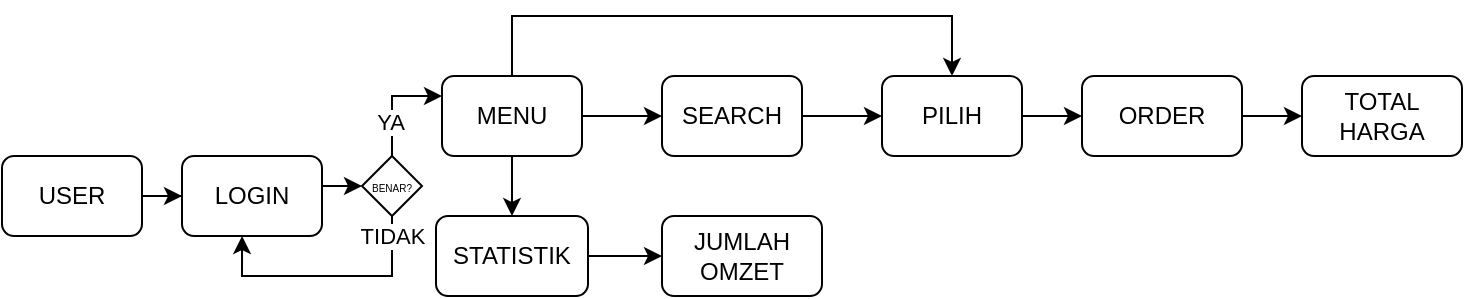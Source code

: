 <mxfile version="24.7.6">
  <diagram name="Halaman-1" id="qHeZyWCSnn9mSU4xiA7U">
    <mxGraphModel dx="255" dy="136" grid="1" gridSize="10" guides="1" tooltips="1" connect="1" arrows="1" fold="1" page="1" pageScale="1" pageWidth="827" pageHeight="1169" math="0" shadow="0">
      <root>
        <mxCell id="0" />
        <mxCell id="1" parent="0" />
        <mxCell id="DihITd1wbPsKCTuZr1Ap-3" style="edgeStyle=orthogonalEdgeStyle;rounded=0;orthogonalLoop=1;jettySize=auto;html=1;entryX=0;entryY=0.5;entryDx=0;entryDy=0;" edge="1" parent="1" source="DihITd1wbPsKCTuZr1Ap-1" target="DihITd1wbPsKCTuZr1Ap-2">
          <mxGeometry relative="1" as="geometry" />
        </mxCell>
        <mxCell id="DihITd1wbPsKCTuZr1Ap-1" value="USER" style="rounded=1;whiteSpace=wrap;html=1;" vertex="1" parent="1">
          <mxGeometry x="30" y="200" width="70" height="40" as="geometry" />
        </mxCell>
        <mxCell id="DihITd1wbPsKCTuZr1Ap-27" style="edgeStyle=orthogonalEdgeStyle;rounded=0;orthogonalLoop=1;jettySize=auto;html=1;entryX=0;entryY=0.5;entryDx=0;entryDy=0;" edge="1" parent="1" source="DihITd1wbPsKCTuZr1Ap-2" target="DihITd1wbPsKCTuZr1Ap-22">
          <mxGeometry relative="1" as="geometry">
            <Array as="points">
              <mxPoint x="200" y="215" />
              <mxPoint x="200" y="215" />
            </Array>
          </mxGeometry>
        </mxCell>
        <mxCell id="DihITd1wbPsKCTuZr1Ap-2" value="LOGIN" style="rounded=1;whiteSpace=wrap;html=1;" vertex="1" parent="1">
          <mxGeometry x="120" y="200" width="70" height="40" as="geometry" />
        </mxCell>
        <mxCell id="DihITd1wbPsKCTuZr1Ap-9" style="edgeStyle=orthogonalEdgeStyle;rounded=0;orthogonalLoop=1;jettySize=auto;html=1;entryX=0;entryY=0.5;entryDx=0;entryDy=0;" edge="1" parent="1" source="DihITd1wbPsKCTuZr1Ap-4" target="DihITd1wbPsKCTuZr1Ap-8">
          <mxGeometry relative="1" as="geometry" />
        </mxCell>
        <mxCell id="DihITd1wbPsKCTuZr1Ap-12" style="edgeStyle=orthogonalEdgeStyle;rounded=0;orthogonalLoop=1;jettySize=auto;html=1;" edge="1" parent="1" source="DihITd1wbPsKCTuZr1Ap-4" target="DihITd1wbPsKCTuZr1Ap-10">
          <mxGeometry relative="1" as="geometry">
            <Array as="points">
              <mxPoint x="285" y="130" />
              <mxPoint x="505" y="130" />
            </Array>
          </mxGeometry>
        </mxCell>
        <mxCell id="DihITd1wbPsKCTuZr1Ap-21" value="" style="edgeStyle=orthogonalEdgeStyle;rounded=0;orthogonalLoop=1;jettySize=auto;html=1;" edge="1" parent="1" source="DihITd1wbPsKCTuZr1Ap-4" target="DihITd1wbPsKCTuZr1Ap-6">
          <mxGeometry relative="1" as="geometry" />
        </mxCell>
        <mxCell id="DihITd1wbPsKCTuZr1Ap-4" value="MENU" style="rounded=1;whiteSpace=wrap;html=1;" vertex="1" parent="1">
          <mxGeometry x="250" y="160" width="70" height="40" as="geometry" />
        </mxCell>
        <mxCell id="DihITd1wbPsKCTuZr1Ap-16" value="" style="edgeStyle=orthogonalEdgeStyle;rounded=0;orthogonalLoop=1;jettySize=auto;html=1;" edge="1" parent="1" source="DihITd1wbPsKCTuZr1Ap-6" target="DihITd1wbPsKCTuZr1Ap-15">
          <mxGeometry relative="1" as="geometry" />
        </mxCell>
        <mxCell id="DihITd1wbPsKCTuZr1Ap-6" value="STATISTIK" style="rounded=1;whiteSpace=wrap;html=1;" vertex="1" parent="1">
          <mxGeometry x="247" y="230" width="76" height="40" as="geometry" />
        </mxCell>
        <mxCell id="DihITd1wbPsKCTuZr1Ap-11" value="" style="edgeStyle=orthogonalEdgeStyle;rounded=0;orthogonalLoop=1;jettySize=auto;html=1;" edge="1" parent="1" source="DihITd1wbPsKCTuZr1Ap-8" target="DihITd1wbPsKCTuZr1Ap-10">
          <mxGeometry relative="1" as="geometry" />
        </mxCell>
        <mxCell id="DihITd1wbPsKCTuZr1Ap-8" value="SEARCH" style="rounded=1;whiteSpace=wrap;html=1;" vertex="1" parent="1">
          <mxGeometry x="360" y="160" width="70" height="40" as="geometry" />
        </mxCell>
        <mxCell id="DihITd1wbPsKCTuZr1Ap-14" value="" style="edgeStyle=orthogonalEdgeStyle;rounded=0;orthogonalLoop=1;jettySize=auto;html=1;" edge="1" parent="1" source="DihITd1wbPsKCTuZr1Ap-10" target="DihITd1wbPsKCTuZr1Ap-13">
          <mxGeometry relative="1" as="geometry" />
        </mxCell>
        <mxCell id="DihITd1wbPsKCTuZr1Ap-10" value="PILIH" style="rounded=1;whiteSpace=wrap;html=1;" vertex="1" parent="1">
          <mxGeometry x="470" y="160" width="70" height="40" as="geometry" />
        </mxCell>
        <mxCell id="DihITd1wbPsKCTuZr1Ap-20" value="" style="edgeStyle=orthogonalEdgeStyle;rounded=0;orthogonalLoop=1;jettySize=auto;html=1;" edge="1" parent="1" source="DihITd1wbPsKCTuZr1Ap-13" target="DihITd1wbPsKCTuZr1Ap-19">
          <mxGeometry relative="1" as="geometry" />
        </mxCell>
        <mxCell id="DihITd1wbPsKCTuZr1Ap-13" value="ORDER" style="rounded=1;whiteSpace=wrap;html=1;" vertex="1" parent="1">
          <mxGeometry x="570" y="160" width="80" height="40" as="geometry" />
        </mxCell>
        <mxCell id="DihITd1wbPsKCTuZr1Ap-15" value="JUMLAH OMZET" style="rounded=1;whiteSpace=wrap;html=1;" vertex="1" parent="1">
          <mxGeometry x="360" y="230" width="80" height="40" as="geometry" />
        </mxCell>
        <mxCell id="DihITd1wbPsKCTuZr1Ap-19" value="TOTAL HARGA" style="rounded=1;whiteSpace=wrap;html=1;" vertex="1" parent="1">
          <mxGeometry x="680" y="160" width="80" height="40" as="geometry" />
        </mxCell>
        <mxCell id="DihITd1wbPsKCTuZr1Ap-23" style="edgeStyle=orthogonalEdgeStyle;rounded=0;orthogonalLoop=1;jettySize=auto;html=1;entryX=0;entryY=0.25;entryDx=0;entryDy=0;" edge="1" parent="1" source="DihITd1wbPsKCTuZr1Ap-22" target="DihITd1wbPsKCTuZr1Ap-4">
          <mxGeometry relative="1" as="geometry">
            <Array as="points">
              <mxPoint x="225" y="170" />
            </Array>
          </mxGeometry>
        </mxCell>
        <mxCell id="DihITd1wbPsKCTuZr1Ap-24" value="YA" style="edgeLabel;html=1;align=center;verticalAlign=middle;resizable=0;points=[];" vertex="1" connectable="0" parent="DihITd1wbPsKCTuZr1Ap-23">
          <mxGeometry x="-0.382" y="1" relative="1" as="geometry">
            <mxPoint as="offset" />
          </mxGeometry>
        </mxCell>
        <mxCell id="DihITd1wbPsKCTuZr1Ap-22" value="BENAR?" style="rhombus;whiteSpace=wrap;html=1;fontSize=5;" vertex="1" parent="1">
          <mxGeometry x="210" y="200" width="30" height="30" as="geometry" />
        </mxCell>
        <mxCell id="DihITd1wbPsKCTuZr1Ap-28" style="edgeStyle=orthogonalEdgeStyle;rounded=0;orthogonalLoop=1;jettySize=auto;html=1;entryX=0.429;entryY=1;entryDx=0;entryDy=0;entryPerimeter=0;exitX=0.5;exitY=1;exitDx=0;exitDy=0;" edge="1" parent="1" source="DihITd1wbPsKCTuZr1Ap-22" target="DihITd1wbPsKCTuZr1Ap-2">
          <mxGeometry relative="1" as="geometry">
            <Array as="points">
              <mxPoint x="225" y="260" />
              <mxPoint x="150" y="260" />
            </Array>
          </mxGeometry>
        </mxCell>
        <mxCell id="DihITd1wbPsKCTuZr1Ap-29" value="TIDAK" style="edgeLabel;html=1;align=center;verticalAlign=middle;resizable=0;points=[];" vertex="1" connectable="0" parent="DihITd1wbPsKCTuZr1Ap-28">
          <mxGeometry x="-0.85" relative="1" as="geometry">
            <mxPoint as="offset" />
          </mxGeometry>
        </mxCell>
      </root>
    </mxGraphModel>
  </diagram>
</mxfile>
